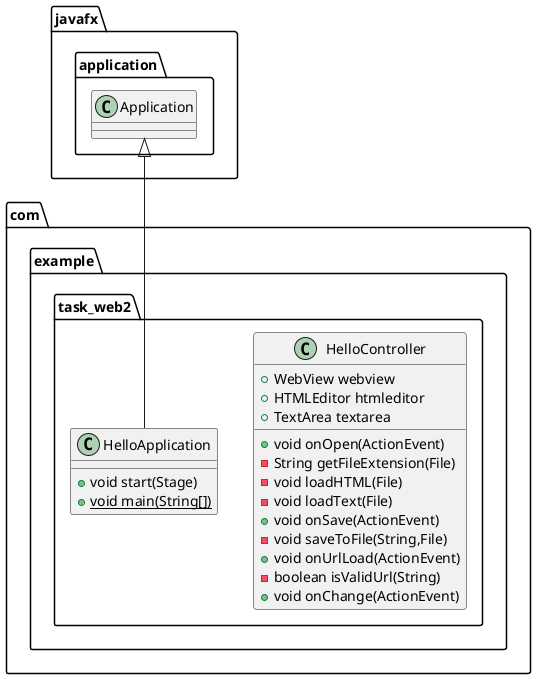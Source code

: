 @startuml
class com.example.task_web2.HelloController {
+ WebView webview
+ HTMLEditor htmleditor
+ TextArea textarea
+ void onOpen(ActionEvent)
- String getFileExtension(File)
- void loadHTML(File)
- void loadText(File)
+ void onSave(ActionEvent)
- void saveToFile(String,File)
+ void onUrlLoad(ActionEvent)
- boolean isValidUrl(String)
+ void onChange(ActionEvent)
}
class com.example.task_web2.HelloApplication {
+ void start(Stage)
+ {static} void main(String[])
}


javafx.application.Application <|-- com.example.task_web2.HelloApplication
@enduml